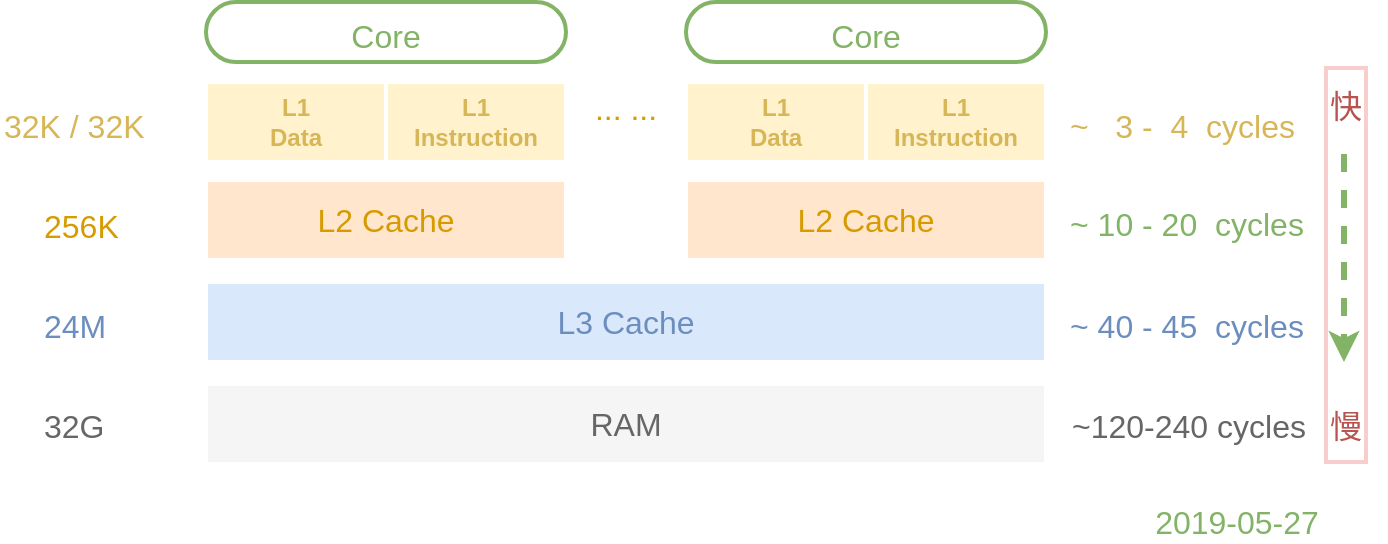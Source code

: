 <mxfile version="10.6.9" type="github"><diagram id="GOQGe0RU5Utl3Ib_7FTb" name="Page-1"><mxGraphModel dx="918" dy="616" grid="0" gridSize="10" guides="1" tooltips="1" connect="1" arrows="1" fold="1" page="1" pageScale="1" pageWidth="850" pageHeight="1100" math="0" shadow="0"><root><mxCell id="0"/><mxCell id="1" parent="0"/><mxCell id="30PzOzve4MngcD_BENGI-48" value="" style="rounded=0;whiteSpace=wrap;html=1;shadow=0;glass=0;comic=0;strokeColor=#F8CECC;strokeWidth=2;fillColor=none;fontSize=16;align=center;" vertex="1" parent="1"><mxGeometry x="680" y="153" width="20" height="197" as="geometry"/></mxCell><mxCell id="30PzOzve4MngcD_BENGI-23" value="... ..." style="text;html=1;strokeColor=none;fillColor=none;align=center;verticalAlign=middle;whiteSpace=wrap;rounded=0;shadow=0;glass=0;comic=0;fontSize=16;fontColor=#D79B00;" vertex="1" parent="1"><mxGeometry x="310" y="163" width="40" height="20" as="geometry"/></mxCell><mxCell id="30PzOzve4MngcD_BENGI-25" value="L3 Cache" style="rounded=0;whiteSpace=wrap;html=1;shadow=0;glass=0;comic=0;strokeColor=#FFFFFF;strokeWidth=2;fillColor=#dae8fc;fontSize=16;align=center;fontColor=#6C8EBF;arcSize=50;" vertex="1" parent="1"><mxGeometry x="120" y="260" width="420" height="40" as="geometry"/></mxCell><mxCell id="30PzOzve4MngcD_BENGI-31" value="" style="endArrow=classic;html=1;fontSize=16;fontColor=#B85450;fillColor=#d5e8d4;strokeColor=#82b366;dashed=1;strokeWidth=3;" edge="1" parent="1"><mxGeometry width="50" height="50" relative="1" as="geometry"><mxPoint x="689" y="196" as="sourcePoint"/><mxPoint x="689" y="300" as="targetPoint"/></mxGeometry></mxCell><mxCell id="30PzOzve4MngcD_BENGI-32" value="慢" style="text;html=1;resizable=0;points=[];autosize=1;align=left;verticalAlign=top;spacingTop=-4;fontSize=16;fontColor=#B85450;" vertex="1" parent="1"><mxGeometry x="680" y="320" width="30" height="20" as="geometry"/></mxCell><mxCell id="30PzOzve4MngcD_BENGI-33" value="快" style="text;html=1;resizable=0;points=[];autosize=1;align=left;verticalAlign=top;spacingTop=-4;fontSize=16;fontColor=#B85450;" vertex="1" parent="1"><mxGeometry x="680" y="160" width="30" height="20" as="geometry"/></mxCell><mxCell id="30PzOzve4MngcD_BENGI-2" value="&lt;div style=&quot;text-align: left&quot;&gt;&lt;span style=&quot;font-size: 16px&quot;&gt;Core&lt;/span&gt;&lt;/div&gt;" style="rounded=1;whiteSpace=wrap;html=1;fillColor=none;strokeColor=#82B366;strokeWidth=2;shadow=0;comic=0;glass=0;align=center;verticalAlign=middle;fontColor=#82B366;fontSize=20;spacingBottom=0;arcSize=50;spacing=0;" vertex="1" parent="1"><mxGeometry x="120" y="120" width="180" height="30" as="geometry"/></mxCell><mxCell id="30PzOzve4MngcD_BENGI-3" value="L1 &lt;br&gt;Data" style="rounded=0;whiteSpace=wrap;html=1;fillColor=#fff2cc;strokeColor=#FFFFFF;fontColor=#D6B656;fontStyle=1;strokeWidth=2;" vertex="1" parent="1"><mxGeometry x="120" y="160" width="90" height="40" as="geometry"/></mxCell><mxCell id="30PzOzve4MngcD_BENGI-4" value="L1 &lt;br&gt;Instruction" style="rounded=0;whiteSpace=wrap;html=1;fillColor=#fff2cc;strokeColor=#FFFFFF;fontColor=#D6B656;fontStyle=1;strokeWidth=2;" vertex="1" parent="1"><mxGeometry x="210" y="160" width="90" height="40" as="geometry"/></mxCell><mxCell id="30PzOzve4MngcD_BENGI-5" value="L2 Cache" style="rounded=0;whiteSpace=wrap;html=1;shadow=0;glass=0;comic=0;strokeColor=#FFFFFF;strokeWidth=2;fillColor=#ffe6cc;fontSize=16;align=center;fontColor=#D79B00;" vertex="1" parent="1"><mxGeometry x="120" y="209" width="180" height="40" as="geometry"/></mxCell><mxCell id="30PzOzve4MngcD_BENGI-34" value="&lt;div style=&quot;text-align: left&quot;&gt;&lt;span style=&quot;font-size: 16px&quot;&gt;Core&lt;/span&gt;&lt;/div&gt;" style="rounded=1;whiteSpace=wrap;html=1;fillColor=none;strokeColor=#82B366;strokeWidth=2;shadow=0;comic=0;glass=0;align=center;verticalAlign=middle;fontColor=#82B366;fontSize=20;spacingBottom=0;arcSize=50;spacing=0;" vertex="1" parent="1"><mxGeometry x="360" y="120" width="180" height="30" as="geometry"/></mxCell><mxCell id="30PzOzve4MngcD_BENGI-35" value="L1 &lt;br&gt;Data" style="rounded=0;whiteSpace=wrap;html=1;fillColor=#fff2cc;strokeColor=#FFFFFF;fontColor=#D6B656;fontStyle=1;strokeWidth=2;" vertex="1" parent="1"><mxGeometry x="360" y="160" width="90" height="40" as="geometry"/></mxCell><mxCell id="30PzOzve4MngcD_BENGI-36" value="L1 &lt;br&gt;Instruction" style="rounded=0;whiteSpace=wrap;html=1;fillColor=#fff2cc;strokeColor=#FFFFFF;fontColor=#D6B656;fontStyle=1;strokeWidth=2;" vertex="1" parent="1"><mxGeometry x="450" y="160" width="90" height="40" as="geometry"/></mxCell><mxCell id="30PzOzve4MngcD_BENGI-37" value="L2 Cache" style="rounded=0;whiteSpace=wrap;html=1;shadow=0;glass=0;comic=0;strokeColor=#FFFFFF;strokeWidth=2;fillColor=#ffe6cc;fontSize=16;align=center;fontColor=#D79B00;" vertex="1" parent="1"><mxGeometry x="360" y="209" width="180" height="40" as="geometry"/></mxCell><mxCell id="30PzOzve4MngcD_BENGI-38" value="&lt;span&gt;&lt;font style=&quot;font-size: 16px&quot;&gt;~&amp;nbsp; &amp;nbsp;3 -&amp;nbsp; 4&amp;nbsp; cycles&lt;/font&gt;&lt;/span&gt;" style="text;html=1;resizable=0;points=[];autosize=1;align=left;verticalAlign=top;spacingTop=-4;fontSize=16;fontColor=#D6B656;" vertex="1" parent="1"><mxGeometry x="550" y="170" width="130" height="20" as="geometry"/></mxCell><mxCell id="30PzOzve4MngcD_BENGI-39" value="&lt;font style=&quot;font-size: 16px&quot;&gt;~ 10 - 20&amp;nbsp; cycles&lt;/font&gt;" style="text;html=1;resizable=0;points=[];autosize=1;align=left;verticalAlign=top;spacingTop=-4;fontSize=16;fontColor=#82B366;" vertex="1" parent="1"><mxGeometry x="550" y="219" width="130" height="20" as="geometry"/></mxCell><mxCell id="30PzOzve4MngcD_BENGI-40" value="~ 40 - 45&amp;nbsp; cycles" style="text;html=1;resizable=0;points=[];autosize=1;align=left;verticalAlign=top;spacingTop=-4;fontSize=16;fontColor=#6C8EBF;" vertex="1" parent="1"><mxGeometry x="550" y="270" width="130" height="20" as="geometry"/></mxCell><mxCell id="30PzOzve4MngcD_BENGI-41" value="&lt;span&gt;32K / 32K&lt;/span&gt;" style="text;html=1;resizable=0;points=[];autosize=1;align=left;verticalAlign=top;spacingTop=-4;fontSize=16;fontColor=#D6B656;" vertex="1" parent="1"><mxGeometry x="17" y="170" width="90" height="20" as="geometry"/></mxCell><mxCell id="30PzOzve4MngcD_BENGI-42" value="&lt;span&gt;256K&lt;/span&gt;" style="text;html=1;resizable=0;points=[];autosize=1;align=left;verticalAlign=top;spacingTop=-4;fontSize=16;fontColor=#D79B00;" vertex="1" parent="1"><mxGeometry x="37" y="220" width="50" height="20" as="geometry"/></mxCell><mxCell id="30PzOzve4MngcD_BENGI-43" value="&lt;span&gt;24M&lt;/span&gt;" style="text;html=1;resizable=0;points=[];autosize=1;align=left;verticalAlign=top;spacingTop=-4;fontSize=16;fontColor=#6C8EBF;" vertex="1" parent="1"><mxGeometry x="37" y="270" width="50" height="20" as="geometry"/></mxCell><mxCell id="30PzOzve4MngcD_BENGI-45" value="RAM" style="rounded=0;whiteSpace=wrap;html=1;shadow=0;glass=0;comic=0;strokeColor=#FFFFFF;strokeWidth=2;fillColor=#f5f5f5;fontSize=16;align=center;fontColor=#666666;arcSize=50;" vertex="1" parent="1"><mxGeometry x="120" y="311" width="420" height="40" as="geometry"/></mxCell><mxCell id="30PzOzve4MngcD_BENGI-46" value="32G" style="text;html=1;resizable=0;points=[];autosize=1;align=left;verticalAlign=top;spacingTop=-4;fontSize=16;fontColor=#666666;" vertex="1" parent="1"><mxGeometry x="37" y="320" width="50" height="20" as="geometry"/></mxCell><mxCell id="30PzOzve4MngcD_BENGI-47" value="&lt;span&gt;~120-240 cycles&lt;/span&gt;" style="text;html=1;resizable=0;points=[];autosize=1;align=left;verticalAlign=top;spacingTop=-4;fontSize=16;fontColor=#666666;" vertex="1" parent="1"><mxGeometry x="551" y="320" width="130" height="20" as="geometry"/></mxCell><mxCell id="30PzOzve4MngcD_BENGI-50" value="2019-05-27" style="text;html=1;strokeColor=none;fillColor=none;align=center;verticalAlign=middle;whiteSpace=wrap;rounded=0;shadow=0;glass=0;comic=0;fontSize=16;fontColor=#82B366;" vertex="1" parent="1"><mxGeometry x="571" y="370" width="129" height="20" as="geometry"/></mxCell></root></mxGraphModel></diagram></mxfile>